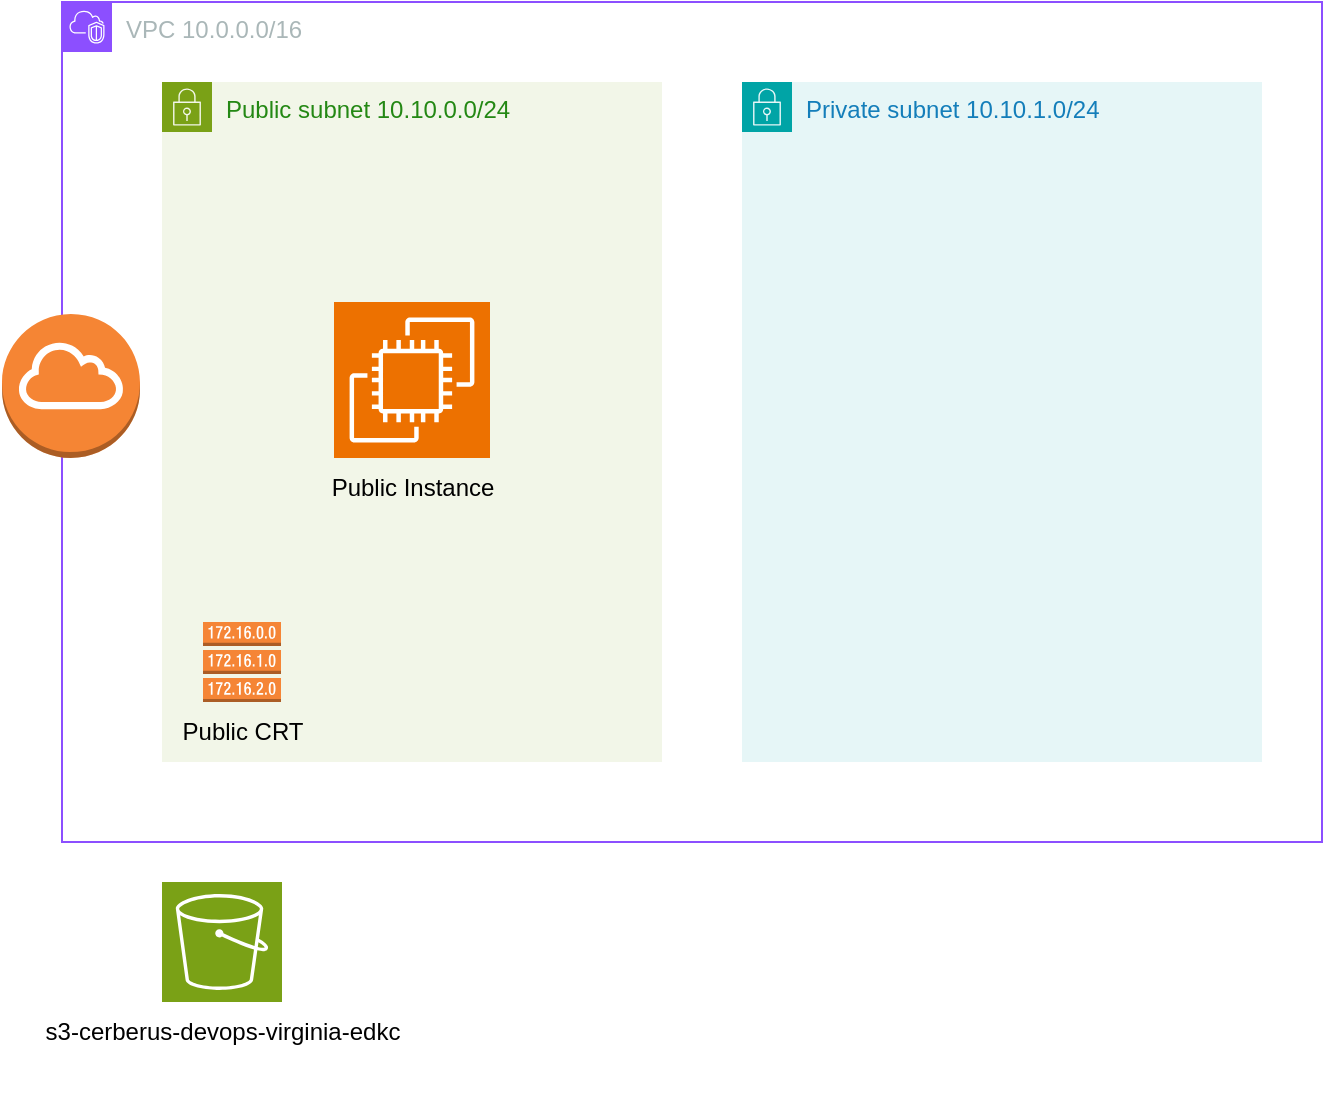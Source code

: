 <mxfile version="27.0.5">
  <diagram name="Página-1" id="4wBUOsb0jgxgIC3mp7VN">
    <mxGraphModel dx="1042" dy="562" grid="1" gridSize="10" guides="1" tooltips="1" connect="1" arrows="1" fold="1" page="1" pageScale="1" pageWidth="827" pageHeight="1169" math="0" shadow="0">
      <root>
        <mxCell id="0" />
        <mxCell id="1" parent="0" />
        <mxCell id="pQam6Vbc1D1z9ffz8Ab7-3" value="VPC 10.0.0.0/16" style="points=[[0,0],[0.25,0],[0.5,0],[0.75,0],[1,0],[1,0.25],[1,0.5],[1,0.75],[1,1],[0.75,1],[0.5,1],[0.25,1],[0,1],[0,0.75],[0,0.5],[0,0.25]];outlineConnect=0;gradientColor=none;html=1;whiteSpace=wrap;fontSize=12;fontStyle=0;container=1;pointerEvents=0;collapsible=0;recursiveResize=0;shape=mxgraph.aws4.group;grIcon=mxgraph.aws4.group_vpc2;strokeColor=#8C4FFF;fillColor=none;verticalAlign=top;align=left;spacingLeft=30;fontColor=#AAB7B8;dashed=0;" parent="1" vertex="1">
          <mxGeometry x="140" y="100" width="630" height="420" as="geometry" />
        </mxCell>
        <mxCell id="pQam6Vbc1D1z9ffz8Ab7-5" value="Private subnet 10.10.1.0/24" style="points=[[0,0],[0.25,0],[0.5,0],[0.75,0],[1,0],[1,0.25],[1,0.5],[1,0.75],[1,1],[0.75,1],[0.5,1],[0.25,1],[0,1],[0,0.75],[0,0.5],[0,0.25]];outlineConnect=0;gradientColor=none;html=1;whiteSpace=wrap;fontSize=12;fontStyle=0;container=1;pointerEvents=0;collapsible=0;recursiveResize=0;shape=mxgraph.aws4.group;grIcon=mxgraph.aws4.group_security_group;grStroke=0;strokeColor=#00A4A6;fillColor=#E6F6F7;verticalAlign=top;align=left;spacingLeft=30;fontColor=#147EBA;dashed=0;" parent="pQam6Vbc1D1z9ffz8Ab7-3" vertex="1">
          <mxGeometry x="340" y="40" width="260" height="340" as="geometry" />
        </mxCell>
        <mxCell id="pQam6Vbc1D1z9ffz8Ab7-7" value="" style="outlineConnect=0;dashed=0;verticalLabelPosition=bottom;verticalAlign=top;align=center;html=1;shape=mxgraph.aws3.internet_gateway;fillColor=#F58534;gradientColor=none;" parent="pQam6Vbc1D1z9ffz8Ab7-3" vertex="1">
          <mxGeometry x="-30" y="156" width="69" height="72" as="geometry" />
        </mxCell>
        <mxCell id="pQam6Vbc1D1z9ffz8Ab7-4" value="Public subnet 10.10.0.0/24" style="points=[[0,0],[0.25,0],[0.5,0],[0.75,0],[1,0],[1,0.25],[1,0.5],[1,0.75],[1,1],[0.75,1],[0.5,1],[0.25,1],[0,1],[0,0.75],[0,0.5],[0,0.25]];outlineConnect=0;gradientColor=none;html=1;whiteSpace=wrap;fontSize=12;fontStyle=0;container=1;pointerEvents=0;collapsible=0;recursiveResize=0;shape=mxgraph.aws4.group;grIcon=mxgraph.aws4.group_security_group;grStroke=0;strokeColor=#7AA116;fillColor=#F2F6E8;verticalAlign=top;align=left;spacingLeft=30;fontColor=#248814;dashed=0;" parent="1" vertex="1">
          <mxGeometry x="190" y="140" width="250" height="340" as="geometry" />
        </mxCell>
        <mxCell id="pQam6Vbc1D1z9ffz8Ab7-6" value="" style="sketch=0;points=[[0,0,0],[0.25,0,0],[0.5,0,0],[0.75,0,0],[1,0,0],[0,1,0],[0.25,1,0],[0.5,1,0],[0.75,1,0],[1,1,0],[0,0.25,0],[0,0.5,0],[0,0.75,0],[1,0.25,0],[1,0.5,0],[1,0.75,0]];outlineConnect=0;fontColor=#232F3E;fillColor=#ED7100;strokeColor=#ffffff;dashed=0;verticalLabelPosition=bottom;verticalAlign=top;align=center;html=1;fontSize=12;fontStyle=0;aspect=fixed;shape=mxgraph.aws4.resourceIcon;resIcon=mxgraph.aws4.ec2;" parent="pQam6Vbc1D1z9ffz8Ab7-4" vertex="1">
          <mxGeometry x="86" y="110" width="78" height="78" as="geometry" />
        </mxCell>
        <mxCell id="xlGTIfL8POSe84YTTwHK-1" value="Public Instance" style="text;html=1;align=center;verticalAlign=middle;resizable=0;points=[];autosize=1;strokeColor=none;fillColor=none;" parent="pQam6Vbc1D1z9ffz8Ab7-4" vertex="1">
          <mxGeometry x="75" y="188" width="100" height="30" as="geometry" />
        </mxCell>
        <mxCell id="xlGTIfL8POSe84YTTwHK-2" value="" style="outlineConnect=0;dashed=0;verticalLabelPosition=bottom;verticalAlign=top;align=center;html=1;shape=mxgraph.aws3.route_table;fillColor=#F58536;gradientColor=none;" parent="pQam6Vbc1D1z9ffz8Ab7-4" vertex="1">
          <mxGeometry x="20.5" y="270" width="39" height="40" as="geometry" />
        </mxCell>
        <mxCell id="xlGTIfL8POSe84YTTwHK-3" value="Public CRT" style="text;html=1;align=center;verticalAlign=middle;resizable=0;points=[];autosize=1;strokeColor=none;fillColor=none;" parent="pQam6Vbc1D1z9ffz8Ab7-4" vertex="1">
          <mxGeometry y="310" width="80" height="30" as="geometry" />
        </mxCell>
        <mxCell id="Ltzvh97b1d3pIJzF0txv-1" value="" style="sketch=0;points=[[0,0,0],[0.25,0,0],[0.5,0,0],[0.75,0,0],[1,0,0],[0,1,0],[0.25,1,0],[0.5,1,0],[0.75,1,0],[1,1,0],[0,0.25,0],[0,0.5,0],[0,0.75,0],[1,0.25,0],[1,0.5,0],[1,0.75,0]];outlineConnect=0;fontColor=#232F3E;fillColor=#7AA116;strokeColor=#ffffff;dashed=0;verticalLabelPosition=bottom;verticalAlign=top;align=center;html=1;fontSize=12;fontStyle=0;aspect=fixed;shape=mxgraph.aws4.resourceIcon;resIcon=mxgraph.aws4.s3;" parent="1" vertex="1">
          <mxGeometry x="190" y="540" width="60" height="60" as="geometry" />
        </mxCell>
        <mxCell id="Ltzvh97b1d3pIJzF0txv-3" value="&lt;br&gt;&lt;div&gt;&lt;br&gt;&lt;/div&gt;" style="text;html=1;align=center;verticalAlign=middle;resizable=0;points=[];autosize=1;strokeColor=none;fillColor=none;" parent="1" vertex="1">
          <mxGeometry x="210" y="615" width="20" height="40" as="geometry" />
        </mxCell>
        <mxCell id="Ltzvh97b1d3pIJzF0txv-5" value="s3-cerberus-devops-virginia-edkc" style="text;html=1;align=center;verticalAlign=middle;resizable=0;points=[];autosize=1;strokeColor=none;fillColor=none;" parent="1" vertex="1">
          <mxGeometry x="120" y="600" width="200" height="30" as="geometry" />
        </mxCell>
      </root>
    </mxGraphModel>
  </diagram>
</mxfile>
